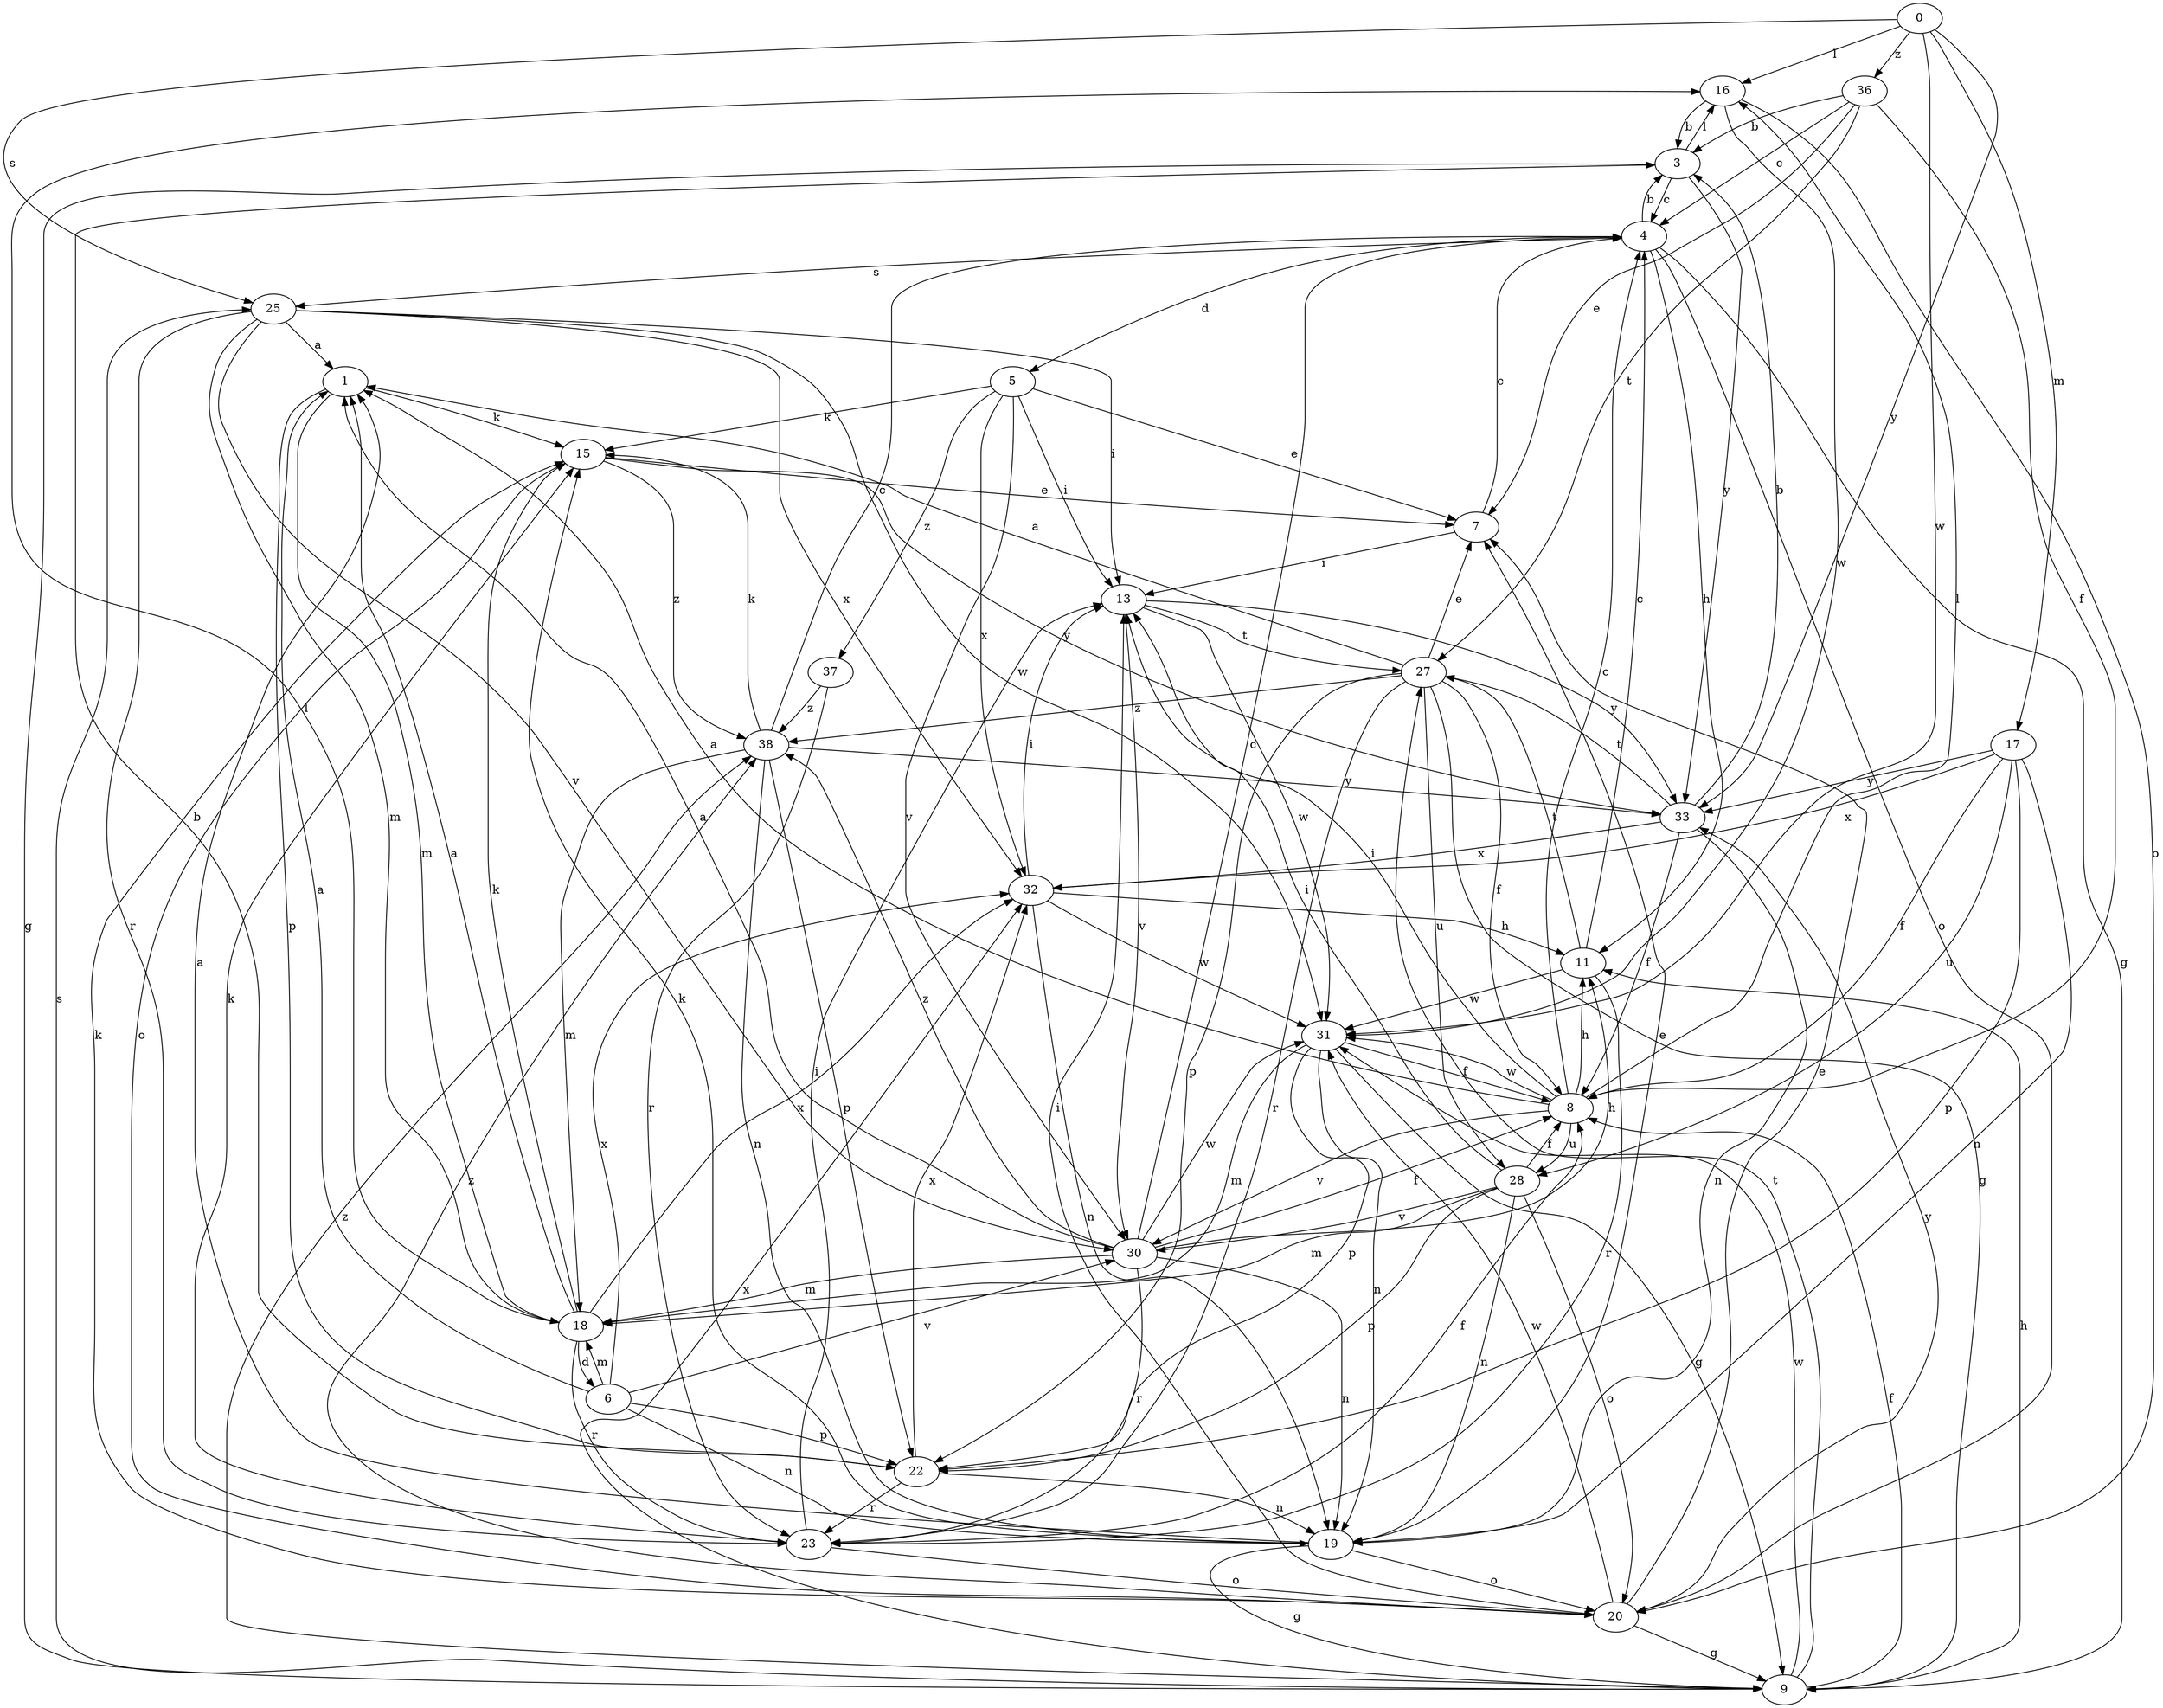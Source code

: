 strict digraph  {
0;
1;
3;
4;
5;
6;
7;
8;
9;
11;
13;
15;
16;
17;
18;
19;
20;
22;
23;
25;
27;
28;
30;
31;
32;
33;
36;
37;
38;
0 -> 16  [label=l];
0 -> 17  [label=m];
0 -> 25  [label=s];
0 -> 31  [label=w];
0 -> 33  [label=y];
0 -> 36  [label=z];
1 -> 15  [label=k];
1 -> 18  [label=m];
1 -> 22  [label=p];
3 -> 4  [label=c];
3 -> 9  [label=g];
3 -> 16  [label=l];
3 -> 33  [label=y];
4 -> 3  [label=b];
4 -> 5  [label=d];
4 -> 9  [label=g];
4 -> 11  [label=h];
4 -> 20  [label=o];
4 -> 25  [label=s];
5 -> 7  [label=e];
5 -> 13  [label=i];
5 -> 15  [label=k];
5 -> 30  [label=v];
5 -> 32  [label=x];
5 -> 37  [label=z];
6 -> 1  [label=a];
6 -> 18  [label=m];
6 -> 19  [label=n];
6 -> 22  [label=p];
6 -> 30  [label=v];
6 -> 32  [label=x];
7 -> 4  [label=c];
7 -> 13  [label=i];
8 -> 1  [label=a];
8 -> 4  [label=c];
8 -> 11  [label=h];
8 -> 13  [label=i];
8 -> 16  [label=l];
8 -> 28  [label=u];
8 -> 30  [label=v];
8 -> 31  [label=w];
9 -> 8  [label=f];
9 -> 11  [label=h];
9 -> 25  [label=s];
9 -> 27  [label=t];
9 -> 31  [label=w];
9 -> 32  [label=x];
9 -> 38  [label=z];
11 -> 4  [label=c];
11 -> 23  [label=r];
11 -> 27  [label=t];
11 -> 31  [label=w];
13 -> 27  [label=t];
13 -> 30  [label=v];
13 -> 31  [label=w];
13 -> 33  [label=y];
15 -> 7  [label=e];
15 -> 20  [label=o];
15 -> 33  [label=y];
15 -> 38  [label=z];
16 -> 3  [label=b];
16 -> 20  [label=o];
16 -> 31  [label=w];
17 -> 8  [label=f];
17 -> 19  [label=n];
17 -> 22  [label=p];
17 -> 28  [label=u];
17 -> 32  [label=x];
17 -> 33  [label=y];
18 -> 1  [label=a];
18 -> 6  [label=d];
18 -> 15  [label=k];
18 -> 16  [label=l];
18 -> 23  [label=r];
18 -> 32  [label=x];
19 -> 1  [label=a];
19 -> 7  [label=e];
19 -> 9  [label=g];
19 -> 15  [label=k];
19 -> 20  [label=o];
20 -> 7  [label=e];
20 -> 9  [label=g];
20 -> 13  [label=i];
20 -> 15  [label=k];
20 -> 31  [label=w];
20 -> 33  [label=y];
20 -> 38  [label=z];
22 -> 3  [label=b];
22 -> 19  [label=n];
22 -> 23  [label=r];
22 -> 32  [label=x];
23 -> 8  [label=f];
23 -> 13  [label=i];
23 -> 15  [label=k];
23 -> 20  [label=o];
25 -> 1  [label=a];
25 -> 13  [label=i];
25 -> 18  [label=m];
25 -> 23  [label=r];
25 -> 30  [label=v];
25 -> 31  [label=w];
25 -> 32  [label=x];
27 -> 1  [label=a];
27 -> 7  [label=e];
27 -> 8  [label=f];
27 -> 9  [label=g];
27 -> 22  [label=p];
27 -> 23  [label=r];
27 -> 28  [label=u];
27 -> 38  [label=z];
28 -> 8  [label=f];
28 -> 13  [label=i];
28 -> 18  [label=m];
28 -> 19  [label=n];
28 -> 20  [label=o];
28 -> 22  [label=p];
28 -> 30  [label=v];
30 -> 1  [label=a];
30 -> 4  [label=c];
30 -> 8  [label=f];
30 -> 11  [label=h];
30 -> 18  [label=m];
30 -> 19  [label=n];
30 -> 23  [label=r];
30 -> 31  [label=w];
30 -> 38  [label=z];
31 -> 8  [label=f];
31 -> 9  [label=g];
31 -> 18  [label=m];
31 -> 19  [label=n];
31 -> 22  [label=p];
32 -> 11  [label=h];
32 -> 13  [label=i];
32 -> 19  [label=n];
32 -> 31  [label=w];
33 -> 3  [label=b];
33 -> 8  [label=f];
33 -> 19  [label=n];
33 -> 27  [label=t];
33 -> 32  [label=x];
36 -> 3  [label=b];
36 -> 4  [label=c];
36 -> 7  [label=e];
36 -> 8  [label=f];
36 -> 27  [label=t];
37 -> 23  [label=r];
37 -> 38  [label=z];
38 -> 4  [label=c];
38 -> 15  [label=k];
38 -> 18  [label=m];
38 -> 19  [label=n];
38 -> 22  [label=p];
38 -> 33  [label=y];
}

